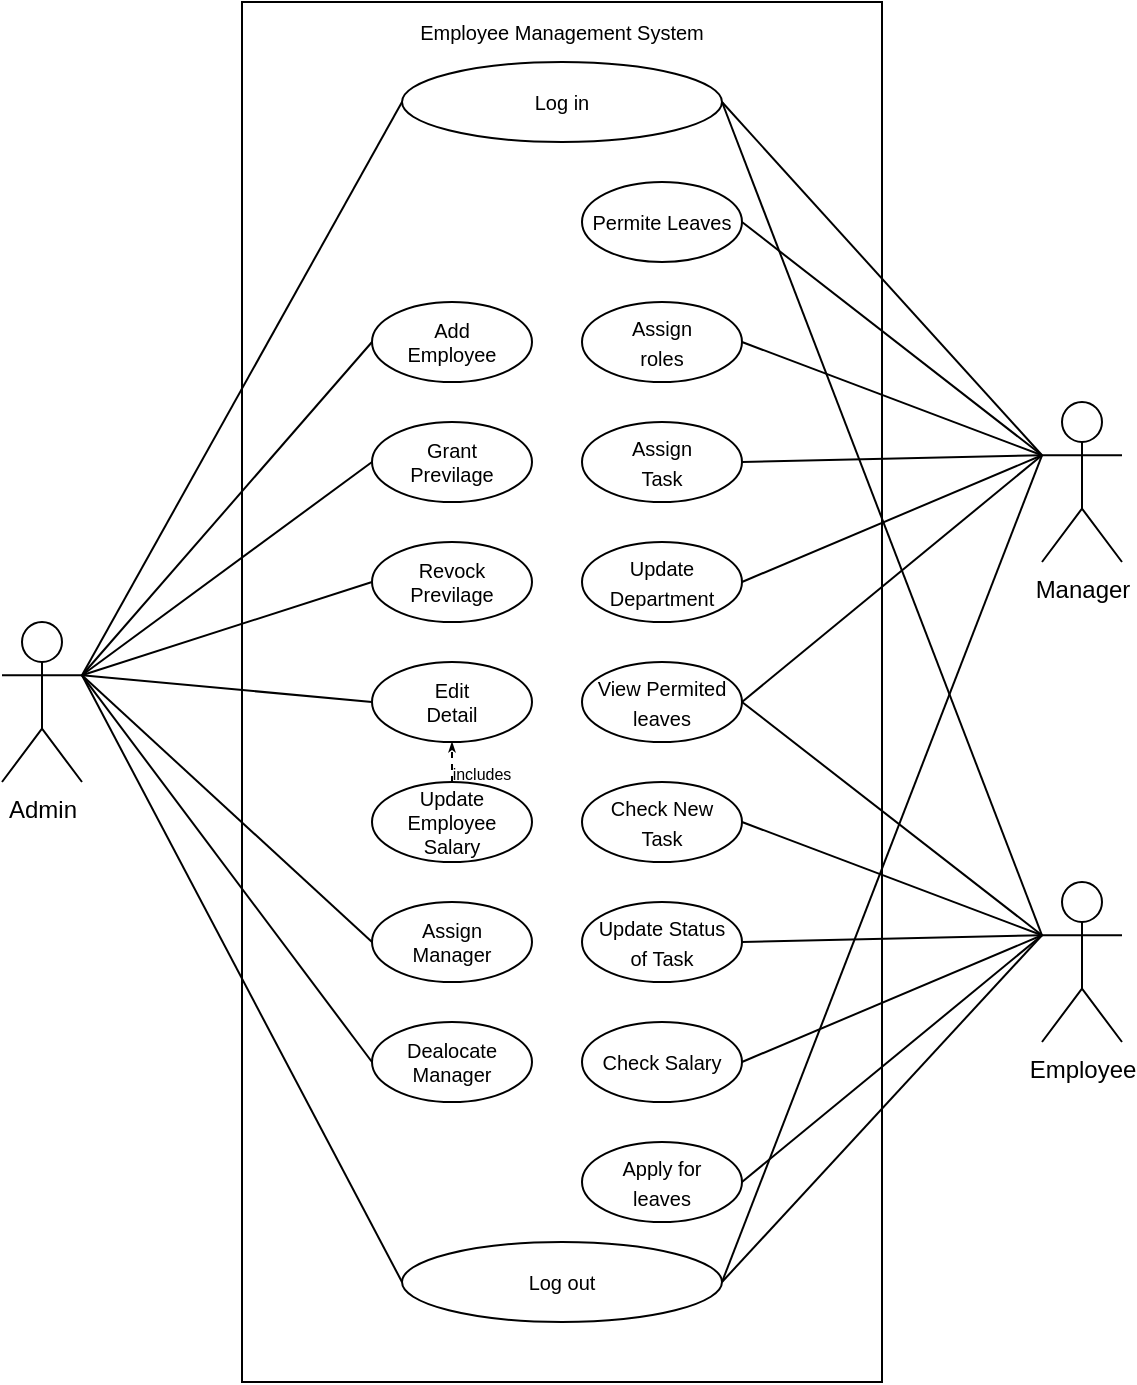 <mxfile>
    <diagram id="k85AWazVlHcR_uI0yOIe" name="Page-1">
        <mxGraphModel dx="924" dy="550" grid="1" gridSize="10" guides="1" tooltips="1" connect="1" arrows="1" fold="1" page="1" pageScale="1" pageWidth="850" pageHeight="1100" math="0" shadow="0">
            <root>
                <mxCell id="0"/>
                <mxCell id="1" parent="0"/>
                <mxCell id="2" value="" style="rounded=0;whiteSpace=wrap;html=1;fillColor=none;" vertex="1" parent="1">
                    <mxGeometry x="280" y="190" width="320" height="690" as="geometry"/>
                </mxCell>
                <mxCell id="3" value="Add &lt;br&gt;Employee" style="ellipse;whiteSpace=wrap;html=1;fillColor=none;fontSize=10;" vertex="1" parent="1">
                    <mxGeometry x="345" y="340" width="80" height="40" as="geometry"/>
                </mxCell>
                <mxCell id="4" value="&lt;font style=&quot;font-size: 10px;&quot;&gt;Permite Leaves&lt;/font&gt;" style="ellipse;whiteSpace=wrap;html=1;fillColor=none;" vertex="1" parent="1">
                    <mxGeometry x="450" y="280" width="80" height="40" as="geometry"/>
                </mxCell>
                <mxCell id="5" value="Grant &lt;br&gt;Previlage" style="ellipse;whiteSpace=wrap;html=1;fillColor=none;fontSize=10;" vertex="1" parent="1">
                    <mxGeometry x="345" y="400" width="80" height="40" as="geometry"/>
                </mxCell>
                <mxCell id="6" value="Revock &lt;br&gt;Previlage" style="ellipse;whiteSpace=wrap;html=1;fillColor=none;fontSize=10;" vertex="1" parent="1">
                    <mxGeometry x="345" y="460" width="80" height="40" as="geometry"/>
                </mxCell>
                <mxCell id="7" value="Edit &lt;br style=&quot;font-size: 10px;&quot;&gt;Detail" style="ellipse;whiteSpace=wrap;html=1;fillColor=none;fontSize=10;" vertex="1" parent="1">
                    <mxGeometry x="345" y="520" width="80" height="40" as="geometry"/>
                </mxCell>
                <mxCell id="8" value="Assign&lt;br style=&quot;font-size: 10px;&quot;&gt;Manager" style="ellipse;whiteSpace=wrap;html=1;fillColor=none;fontSize=10;" vertex="1" parent="1">
                    <mxGeometry x="345" y="640" width="80" height="40" as="geometry"/>
                </mxCell>
                <mxCell id="10" value="&lt;font style=&quot;font-size: 10px;&quot;&gt;Assign &lt;br&gt;roles&lt;/font&gt;" style="ellipse;whiteSpace=wrap;html=1;fillColor=none;" vertex="1" parent="1">
                    <mxGeometry x="450" y="340" width="80" height="40" as="geometry"/>
                </mxCell>
                <mxCell id="11" value="&lt;font style=&quot;font-size: 10px;&quot;&gt;Assign &lt;br&gt;Task&lt;/font&gt;" style="ellipse;whiteSpace=wrap;html=1;fillColor=none;" vertex="1" parent="1">
                    <mxGeometry x="450" y="400" width="80" height="40" as="geometry"/>
                </mxCell>
                <mxCell id="12" value="&lt;font style=&quot;font-size: 10px;&quot;&gt;Update&lt;br&gt;Department&lt;/font&gt;" style="ellipse;whiteSpace=wrap;html=1;fillColor=none;" vertex="1" parent="1">
                    <mxGeometry x="450" y="460" width="80" height="40" as="geometry"/>
                </mxCell>
                <mxCell id="13" value="&lt;font style=&quot;font-size: 10px;&quot;&gt;View Permited leaves&lt;/font&gt;" style="ellipse;whiteSpace=wrap;html=1;fillColor=none;" vertex="1" parent="1">
                    <mxGeometry x="450" y="520" width="80" height="40" as="geometry"/>
                </mxCell>
                <mxCell id="15" value="&lt;font style=&quot;font-size: 10px;&quot;&gt;Check New &lt;br&gt;Task&lt;/font&gt;" style="ellipse;whiteSpace=wrap;html=1;fillColor=none;" vertex="1" parent="1">
                    <mxGeometry x="450" y="580" width="80" height="40" as="geometry"/>
                </mxCell>
                <mxCell id="16" value="&lt;font style=&quot;font-size: 10px;&quot;&gt;Update Status &lt;br&gt;of Task&lt;/font&gt;" style="ellipse;whiteSpace=wrap;html=1;fillColor=none;" vertex="1" parent="1">
                    <mxGeometry x="450" y="640" width="80" height="40" as="geometry"/>
                </mxCell>
                <mxCell id="17" value="&lt;font style=&quot;font-size: 10px;&quot;&gt;Check Salary&lt;/font&gt;" style="ellipse;whiteSpace=wrap;html=1;fillColor=none;" vertex="1" parent="1">
                    <mxGeometry x="450" y="700" width="80" height="40" as="geometry"/>
                </mxCell>
                <mxCell id="18" value="&lt;font style=&quot;font-size: 10px;&quot;&gt;Apply for &lt;br&gt;leaves&lt;/font&gt;" style="ellipse;whiteSpace=wrap;html=1;fillColor=none;" vertex="1" parent="1">
                    <mxGeometry x="450" y="760" width="80" height="40" as="geometry"/>
                </mxCell>
                <mxCell id="19" value="&lt;font style=&quot;font-size: 10px;&quot;&gt;Log in&lt;/font&gt;" style="ellipse;whiteSpace=wrap;html=1;fillColor=none;" vertex="1" parent="1">
                    <mxGeometry x="360" y="220" width="160" height="40" as="geometry"/>
                </mxCell>
                <mxCell id="37" style="edgeStyle=none;html=1;exitX=1;exitY=0.333;exitDx=0;exitDy=0;exitPerimeter=0;entryX=0;entryY=0.5;entryDx=0;entryDy=0;fontSize=10;endArrow=none;endFill=0;" edge="1" parent="1" source="20" target="22">
                    <mxGeometry relative="1" as="geometry"/>
                </mxCell>
                <mxCell id="38" style="edgeStyle=none;html=1;exitX=1;exitY=0.333;exitDx=0;exitDy=0;exitPerimeter=0;entryX=0;entryY=0.5;entryDx=0;entryDy=0;fontSize=10;endArrow=none;endFill=0;" edge="1" parent="1" source="20" target="3">
                    <mxGeometry relative="1" as="geometry"/>
                </mxCell>
                <mxCell id="39" style="edgeStyle=none;html=1;exitX=1;exitY=0.333;exitDx=0;exitDy=0;exitPerimeter=0;entryX=0;entryY=0.5;entryDx=0;entryDy=0;fontSize=10;endArrow=none;endFill=0;" edge="1" parent="1" source="20" target="5">
                    <mxGeometry relative="1" as="geometry"/>
                </mxCell>
                <mxCell id="40" style="edgeStyle=none;html=1;exitX=1;exitY=0.333;exitDx=0;exitDy=0;exitPerimeter=0;entryX=0;entryY=0.5;entryDx=0;entryDy=0;fontSize=10;endArrow=none;endFill=0;" edge="1" parent="1" source="20" target="6">
                    <mxGeometry relative="1" as="geometry"/>
                </mxCell>
                <mxCell id="41" style="edgeStyle=none;html=1;exitX=1;exitY=0.333;exitDx=0;exitDy=0;exitPerimeter=0;entryX=0;entryY=0.5;entryDx=0;entryDy=0;fontSize=10;endArrow=none;endFill=0;" edge="1" parent="1" source="20" target="7">
                    <mxGeometry relative="1" as="geometry"/>
                </mxCell>
                <mxCell id="42" style="edgeStyle=none;html=1;exitX=1;exitY=0.333;exitDx=0;exitDy=0;exitPerimeter=0;entryX=0;entryY=0.5;entryDx=0;entryDy=0;fontSize=10;endArrow=none;endFill=0;" edge="1" parent="1" source="20" target="8">
                    <mxGeometry relative="1" as="geometry"/>
                </mxCell>
                <mxCell id="43" style="edgeStyle=none;html=1;exitX=1;exitY=0.333;exitDx=0;exitDy=0;exitPerimeter=0;entryX=0;entryY=0.5;entryDx=0;entryDy=0;fontSize=10;endArrow=none;endFill=0;" edge="1" parent="1" source="20" target="21">
                    <mxGeometry relative="1" as="geometry"/>
                </mxCell>
                <mxCell id="44" style="edgeStyle=none;html=1;exitX=1;exitY=0.333;exitDx=0;exitDy=0;exitPerimeter=0;entryX=0;entryY=0.5;entryDx=0;entryDy=0;fontSize=10;endArrow=none;endFill=0;" edge="1" parent="1" source="20" target="19">
                    <mxGeometry relative="1" as="geometry"/>
                </mxCell>
                <mxCell id="20" value="Admin" style="shape=umlActor;verticalLabelPosition=bottom;verticalAlign=top;html=1;outlineConnect=0;fillColor=none;" vertex="1" parent="1">
                    <mxGeometry x="160" y="500" width="40" height="80" as="geometry"/>
                </mxCell>
                <mxCell id="21" value="Dealocate Manager" style="ellipse;whiteSpace=wrap;html=1;fillColor=none;fontSize=10;" vertex="1" parent="1">
                    <mxGeometry x="345" y="700" width="80" height="40" as="geometry"/>
                </mxCell>
                <mxCell id="22" value="Log out" style="ellipse;whiteSpace=wrap;html=1;fillColor=none;fontSize=10;" vertex="1" parent="1">
                    <mxGeometry x="360" y="810" width="160" height="40" as="geometry"/>
                </mxCell>
                <mxCell id="25" style="edgeStyle=none;html=1;exitX=0;exitY=0.333;exitDx=0;exitDy=0;exitPerimeter=0;entryX=1;entryY=0.5;entryDx=0;entryDy=0;fontSize=10;endArrow=none;endFill=0;" edge="1" parent="1" source="23" target="19">
                    <mxGeometry relative="1" as="geometry"/>
                </mxCell>
                <mxCell id="26" style="edgeStyle=none;html=1;exitX=0;exitY=0.333;exitDx=0;exitDy=0;exitPerimeter=0;entryX=1;entryY=0.5;entryDx=0;entryDy=0;fontSize=10;endArrow=none;endFill=0;" edge="1" parent="1" source="23" target="4">
                    <mxGeometry relative="1" as="geometry"/>
                </mxCell>
                <mxCell id="27" style="edgeStyle=none;html=1;exitX=0;exitY=0.333;exitDx=0;exitDy=0;exitPerimeter=0;entryX=1;entryY=0.5;entryDx=0;entryDy=0;fontSize=10;endArrow=none;endFill=0;" edge="1" parent="1" source="23" target="10">
                    <mxGeometry relative="1" as="geometry"/>
                </mxCell>
                <mxCell id="28" style="edgeStyle=none;html=1;exitX=0;exitY=0.333;exitDx=0;exitDy=0;exitPerimeter=0;entryX=1;entryY=0.5;entryDx=0;entryDy=0;fontSize=10;endArrow=none;endFill=0;" edge="1" parent="1" source="23" target="11">
                    <mxGeometry relative="1" as="geometry"/>
                </mxCell>
                <mxCell id="29" style="edgeStyle=none;html=1;exitX=0;exitY=0.333;exitDx=0;exitDy=0;exitPerimeter=0;entryX=1;entryY=0.5;entryDx=0;entryDy=0;fontSize=10;endArrow=none;endFill=0;" edge="1" parent="1" source="23" target="12">
                    <mxGeometry relative="1" as="geometry"/>
                </mxCell>
                <mxCell id="30" style="edgeStyle=none;html=1;exitX=0;exitY=0.333;exitDx=0;exitDy=0;exitPerimeter=0;entryX=1;entryY=0.5;entryDx=0;entryDy=0;fontSize=10;endArrow=none;endFill=0;" edge="1" parent="1" source="23" target="13">
                    <mxGeometry relative="1" as="geometry"/>
                </mxCell>
                <mxCell id="34" style="edgeStyle=none;html=1;exitX=0;exitY=0.333;exitDx=0;exitDy=0;exitPerimeter=0;entryX=1;entryY=0.5;entryDx=0;entryDy=0;fontSize=10;endArrow=none;endFill=0;" edge="1" parent="1" source="23" target="22">
                    <mxGeometry relative="1" as="geometry"/>
                </mxCell>
                <mxCell id="23" value="Manager" style="shape=umlActor;verticalLabelPosition=bottom;verticalAlign=top;html=1;outlineConnect=0;fillColor=none;" vertex="1" parent="1">
                    <mxGeometry x="680" y="390" width="40" height="80" as="geometry"/>
                </mxCell>
                <mxCell id="31" style="edgeStyle=none;html=1;exitX=0;exitY=0.333;exitDx=0;exitDy=0;exitPerimeter=0;entryX=1;entryY=0.5;entryDx=0;entryDy=0;fontSize=10;endArrow=none;endFill=0;" edge="1" parent="1" source="24" target="15">
                    <mxGeometry relative="1" as="geometry"/>
                </mxCell>
                <mxCell id="32" style="edgeStyle=none;html=1;exitX=0;exitY=0.333;exitDx=0;exitDy=0;exitPerimeter=0;entryX=1;entryY=0.5;entryDx=0;entryDy=0;fontSize=10;endArrow=none;endFill=0;" edge="1" parent="1" source="24" target="16">
                    <mxGeometry relative="1" as="geometry"/>
                </mxCell>
                <mxCell id="33" style="edgeStyle=none;html=1;exitX=0;exitY=0.333;exitDx=0;exitDy=0;exitPerimeter=0;entryX=1;entryY=0.5;entryDx=0;entryDy=0;fontSize=10;endArrow=none;endFill=0;" edge="1" parent="1" source="24" target="17">
                    <mxGeometry relative="1" as="geometry"/>
                </mxCell>
                <mxCell id="35" style="edgeStyle=none;html=1;exitX=0;exitY=0.333;exitDx=0;exitDy=0;exitPerimeter=0;entryX=1;entryY=0.5;entryDx=0;entryDy=0;fontSize=10;endArrow=none;endFill=0;" edge="1" parent="1" source="24" target="18">
                    <mxGeometry relative="1" as="geometry"/>
                </mxCell>
                <mxCell id="36" style="edgeStyle=none;html=1;exitX=0;exitY=0.333;exitDx=0;exitDy=0;exitPerimeter=0;entryX=1;entryY=0.5;entryDx=0;entryDy=0;fontSize=10;endArrow=none;endFill=0;" edge="1" parent="1" source="24" target="19">
                    <mxGeometry relative="1" as="geometry"/>
                </mxCell>
                <mxCell id="45" style="edgeStyle=none;html=1;exitX=0;exitY=0.333;exitDx=0;exitDy=0;exitPerimeter=0;entryX=1;entryY=0.5;entryDx=0;entryDy=0;fontSize=10;endArrow=none;endFill=0;" edge="1" parent="1" source="24" target="13">
                    <mxGeometry relative="1" as="geometry"/>
                </mxCell>
                <mxCell id="50" style="edgeStyle=none;html=1;exitX=0;exitY=0.333;exitDx=0;exitDy=0;exitPerimeter=0;entryX=1;entryY=0.5;entryDx=0;entryDy=0;fontSize=8;startArrow=none;startFill=0;endArrow=none;endFill=0;endSize=2;" edge="1" parent="1" source="24" target="22">
                    <mxGeometry relative="1" as="geometry"/>
                </mxCell>
                <mxCell id="24" value="Employee" style="shape=umlActor;verticalLabelPosition=bottom;verticalAlign=top;html=1;outlineConnect=0;fillColor=none;" vertex="1" parent="1">
                    <mxGeometry x="680" y="630" width="40" height="80" as="geometry"/>
                </mxCell>
                <mxCell id="46" value="Employee Management System" style="text;html=1;strokeColor=none;fillColor=none;align=center;verticalAlign=middle;whiteSpace=wrap;rounded=0;fontSize=10;" vertex="1" parent="1">
                    <mxGeometry x="365" y="190" width="150" height="30" as="geometry"/>
                </mxCell>
                <mxCell id="48" style="edgeStyle=none;html=1;exitX=0.5;exitY=0;exitDx=0;exitDy=0;entryX=0.5;entryY=1;entryDx=0;entryDy=0;fontSize=10;endArrow=classicThin;endFill=1;dashed=1;startArrow=none;startFill=0;endSize=2;" edge="1" parent="1" source="47" target="7">
                    <mxGeometry relative="1" as="geometry"/>
                </mxCell>
                <mxCell id="47" value="Update Employee &lt;br&gt;Salary" style="ellipse;whiteSpace=wrap;html=1;fillColor=none;fontSize=10;" vertex="1" parent="1">
                    <mxGeometry x="345" y="580" width="80" height="40" as="geometry"/>
                </mxCell>
                <mxCell id="49" value="&lt;font style=&quot;font-size: 8px;&quot;&gt;includes&lt;/font&gt;" style="text;html=1;strokeColor=none;fillColor=none;align=center;verticalAlign=middle;whiteSpace=wrap;rounded=0;fontSize=10;" vertex="1" parent="1">
                    <mxGeometry x="380" y="570" width="40" height="10" as="geometry"/>
                </mxCell>
            </root>
        </mxGraphModel>
    </diagram>
</mxfile>